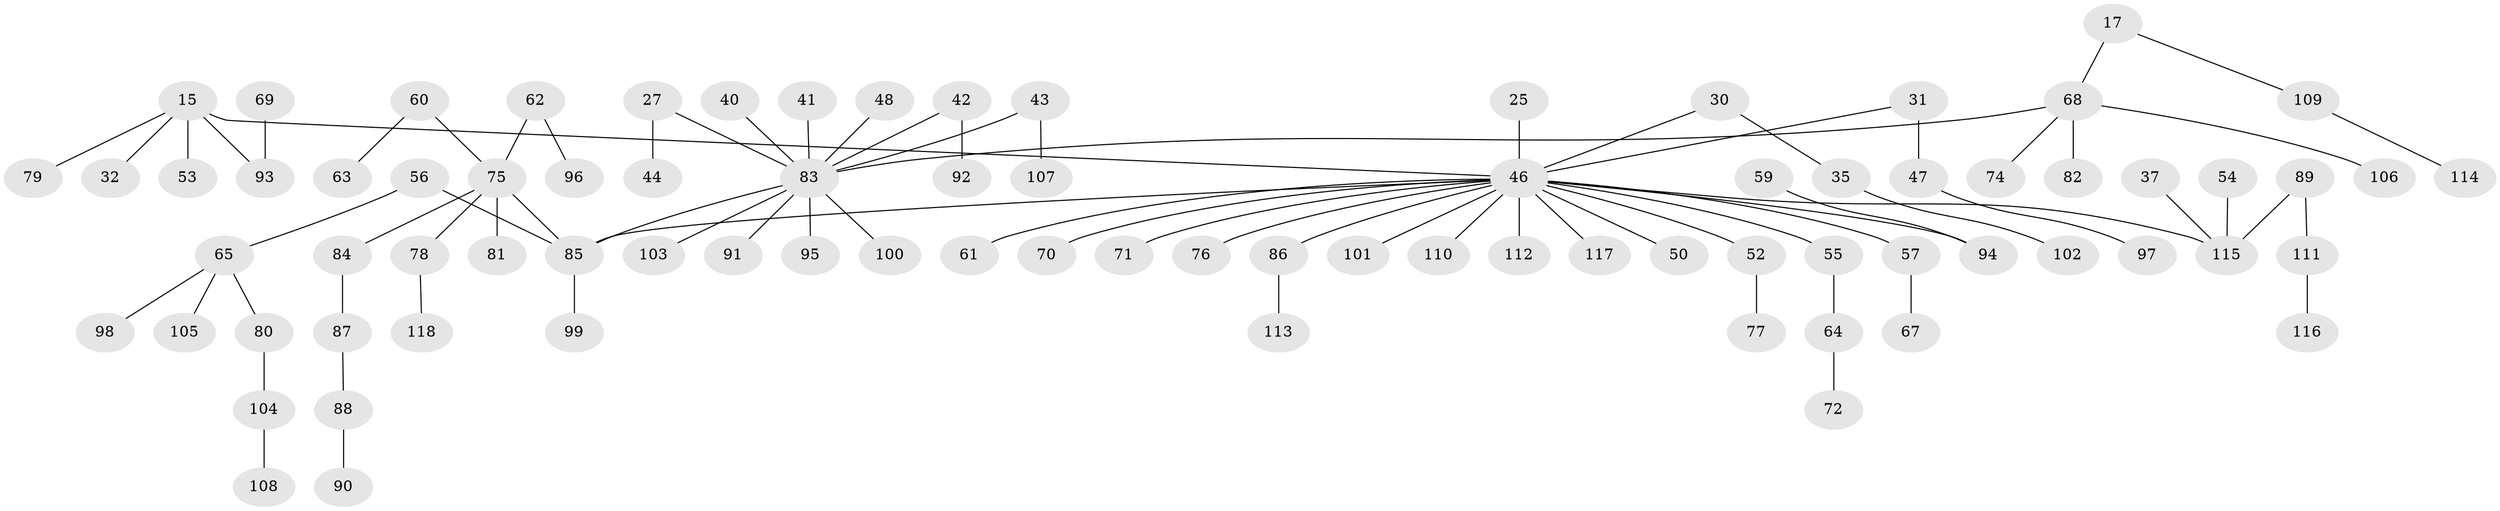 // original degree distribution, {5: 0.025423728813559324, 4: 0.0847457627118644, 2: 0.2627118644067797, 9: 0.00847457627118644, 3: 0.1271186440677966, 6: 0.00847457627118644, 1: 0.4830508474576271}
// Generated by graph-tools (version 1.1) at 2025/56/03/04/25 21:56:34]
// undirected, 82 vertices, 81 edges
graph export_dot {
graph [start="1"]
  node [color=gray90,style=filled];
  15 [super="+11"];
  17;
  25;
  27;
  30;
  31;
  32;
  35;
  37;
  40;
  41;
  42;
  43;
  44;
  46 [super="+13+21+23"];
  47;
  48;
  50;
  52;
  53;
  54;
  55;
  56;
  57;
  59;
  60 [super="+38"];
  61;
  62;
  63;
  64;
  65;
  67;
  68 [super="+10"];
  69;
  70;
  71;
  72;
  74;
  75 [super="+36+73+45"];
  76;
  77;
  78;
  79;
  80;
  81;
  82;
  83 [super="+12+3+2+9+34+33"];
  84 [super="+58"];
  85 [super="+39"];
  86;
  87;
  88;
  89;
  90;
  91;
  92;
  93 [super="+66"];
  94 [super="+49"];
  95;
  96;
  97;
  98;
  99;
  100;
  101;
  102;
  103;
  104;
  105;
  106;
  107;
  108;
  109;
  110;
  111;
  112;
  113;
  114;
  115 [super="+24"];
  116;
  117;
  118;
  15 -- 79;
  15 -- 32;
  15 -- 53;
  15 -- 46;
  15 -- 93;
  17 -- 109;
  17 -- 68;
  25 -- 46;
  27 -- 44;
  27 -- 83;
  30 -- 35;
  30 -- 46;
  31 -- 47;
  31 -- 46;
  35 -- 102;
  37 -- 115;
  40 -- 83;
  41 -- 83;
  42 -- 92;
  42 -- 83;
  43 -- 107;
  43 -- 83;
  46 -- 50;
  46 -- 52;
  46 -- 70;
  46 -- 71;
  46 -- 76;
  46 -- 86;
  46 -- 110;
  46 -- 112;
  46 -- 117;
  46 -- 57;
  46 -- 101;
  46 -- 55;
  46 -- 61;
  46 -- 115;
  46 -- 85;
  46 -- 94;
  47 -- 97;
  48 -- 83;
  52 -- 77;
  54 -- 115;
  55 -- 64;
  56 -- 65;
  56 -- 85;
  57 -- 67;
  59 -- 94;
  60 -- 63;
  60 -- 75;
  62 -- 96;
  62 -- 75;
  64 -- 72;
  65 -- 80;
  65 -- 98;
  65 -- 105;
  68 -- 74;
  68 -- 82;
  68 -- 106;
  68 -- 83;
  69 -- 93;
  75 -- 81;
  75 -- 85;
  75 -- 78;
  75 -- 84;
  78 -- 118;
  80 -- 104;
  83 -- 100;
  83 -- 103;
  83 -- 95;
  83 -- 85;
  83 -- 91;
  84 -- 87;
  85 -- 99;
  86 -- 113;
  87 -- 88;
  88 -- 90;
  89 -- 111;
  89 -- 115;
  104 -- 108;
  109 -- 114;
  111 -- 116;
}

